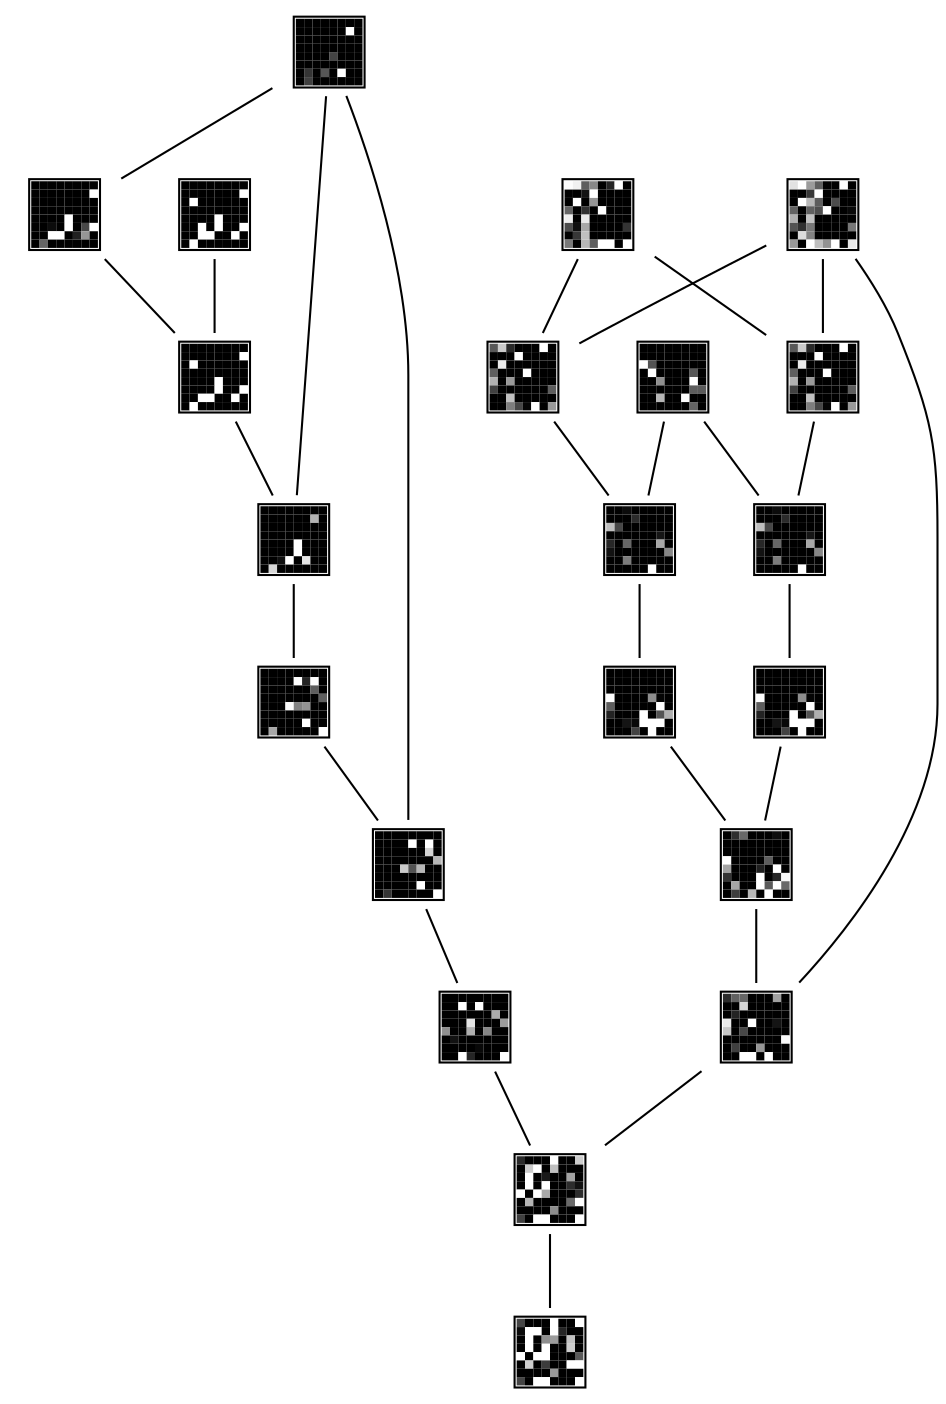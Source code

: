 graph test {
	n0 [shape=none,margin=none,label=<<table border="1" cellborder="0" cellspacing="0"><tr><td bgcolor="#000000"></td><td bgcolor="#000000"></td><td bgcolor="#000000"></td><td bgcolor="#000000"></td><td bgcolor="#000000"></td><td bgcolor="#000000"></td><td bgcolor="#000000"></td><td bgcolor="#000000"></td></tr><tr><td bgcolor="#000000"></td><td bgcolor="#000000"></td><td bgcolor="#000000"></td><td bgcolor="#000000"></td><td bgcolor="#000000"></td><td bgcolor="#000000"></td><td bgcolor="#ffffff"></td><td bgcolor="#000000"></td></tr><tr><td bgcolor="#000000"></td><td bgcolor="#000000"></td><td bgcolor="#000000"></td><td bgcolor="#000000"></td><td bgcolor="#000000"></td><td bgcolor="#000000"></td><td bgcolor="#000000"></td><td bgcolor="#000000"></td></tr><tr><td bgcolor="#000000"></td><td bgcolor="#000000"></td><td bgcolor="#000000"></td><td bgcolor="#000000"></td><td bgcolor="#000000"></td><td bgcolor="#000000"></td><td bgcolor="#000000"></td><td bgcolor="#000000"></td></tr><tr><td bgcolor="#000000"></td><td bgcolor="#000000"></td><td bgcolor="#000000"></td><td bgcolor="#000000"></td><td bgcolor="#444444"></td><td bgcolor="#000000"></td><td bgcolor="#000000"></td><td bgcolor="#000000"></td></tr><tr><td bgcolor="#000000"></td><td bgcolor="#000000"></td><td bgcolor="#000000"></td><td bgcolor="#000000"></td><td bgcolor="#000000"></td><td bgcolor="#000000"></td><td bgcolor="#000000"></td><td bgcolor="#000000"></td></tr><tr><td bgcolor="#000000"></td><td bgcolor="#353535"></td><td bgcolor="#000000"></td><td bgcolor="#565656"></td><td bgcolor="#000000"></td><td bgcolor="#ffffff"></td><td bgcolor="#000000"></td><td bgcolor="#000000"></td></tr><tr><td bgcolor="#000000"></td><td bgcolor="#404040"></td><td bgcolor="#000000"></td><td bgcolor="#000000"></td><td bgcolor="#000000"></td><td bgcolor="#000000"></td><td bgcolor="#000000"></td><td bgcolor="#000000"></td></tr></table>>];
	n1 [shape=none,margin=none,label=<<table border="1" cellborder="0" cellspacing="0"><tr><td bgcolor="#000000"></td><td bgcolor="#000000"></td><td bgcolor="#000000"></td><td bgcolor="#000000"></td><td bgcolor="#000000"></td><td bgcolor="#000000"></td><td bgcolor="#000000"></td><td bgcolor="#000000"></td></tr><tr><td bgcolor="#000000"></td><td bgcolor="#000000"></td><td bgcolor="#000000"></td><td bgcolor="#000000"></td><td bgcolor="#000000"></td><td bgcolor="#000000"></td><td bgcolor="#000000"></td><td bgcolor="#ffffff"></td></tr><tr><td bgcolor="#000000"></td><td bgcolor="#ffffff"></td><td bgcolor="#000000"></td><td bgcolor="#000000"></td><td bgcolor="#000000"></td><td bgcolor="#000000"></td><td bgcolor="#000000"></td><td bgcolor="#000000"></td></tr><tr><td bgcolor="#000000"></td><td bgcolor="#000000"></td><td bgcolor="#000000"></td><td bgcolor="#000000"></td><td bgcolor="#000000"></td><td bgcolor="#000000"></td><td bgcolor="#000000"></td><td bgcolor="#000000"></td></tr><tr><td bgcolor="#000000"></td><td bgcolor="#000000"></td><td bgcolor="#000000"></td><td bgcolor="#000000"></td><td bgcolor="#ffffff"></td><td bgcolor="#000000"></td><td bgcolor="#000000"></td><td bgcolor="#000000"></td></tr><tr><td bgcolor="#000000"></td><td bgcolor="#000000"></td><td bgcolor="#ffffff"></td><td bgcolor="#000000"></td><td bgcolor="#ffffff"></td><td bgcolor="#000000"></td><td bgcolor="#000000"></td><td bgcolor="#ffffff"></td></tr><tr><td bgcolor="#000000"></td><td bgcolor="#000000"></td><td bgcolor="#ffffff"></td><td bgcolor="#ffffff"></td><td bgcolor="#000000"></td><td bgcolor="#000000"></td><td bgcolor="#ffffff"></td><td bgcolor="#000000"></td></tr><tr><td bgcolor="#000000"></td><td bgcolor="#ffffff"></td><td bgcolor="#000000"></td><td bgcolor="#000000"></td><td bgcolor="#000000"></td><td bgcolor="#000000"></td><td bgcolor="#000000"></td><td bgcolor="#000000"></td></tr></table>>];
	n2 [shape=none,margin=none,label=<<table border="1" cellborder="0" cellspacing="0"><tr><td bgcolor="#000000"></td><td bgcolor="#000000"></td><td bgcolor="#000000"></td><td bgcolor="#000000"></td><td bgcolor="#000000"></td><td bgcolor="#000000"></td><td bgcolor="#000000"></td><td bgcolor="#000000"></td></tr><tr><td bgcolor="#000000"></td><td bgcolor="#000000"></td><td bgcolor="#000000"></td><td bgcolor="#000000"></td><td bgcolor="#000000"></td><td bgcolor="#000000"></td><td bgcolor="#000000"></td><td bgcolor="#ffffff"></td></tr><tr><td bgcolor="#000000"></td><td bgcolor="#000000"></td><td bgcolor="#000000"></td><td bgcolor="#000000"></td><td bgcolor="#000000"></td><td bgcolor="#000000"></td><td bgcolor="#000000"></td><td bgcolor="#000000"></td></tr><tr><td bgcolor="#000000"></td><td bgcolor="#000000"></td><td bgcolor="#000000"></td><td bgcolor="#000000"></td><td bgcolor="#000000"></td><td bgcolor="#000000"></td><td bgcolor="#000000"></td><td bgcolor="#000000"></td></tr><tr><td bgcolor="#000000"></td><td bgcolor="#000000"></td><td bgcolor="#000000"></td><td bgcolor="#000000"></td><td bgcolor="#ffffff"></td><td bgcolor="#000000"></td><td bgcolor="#000000"></td><td bgcolor="#000000"></td></tr><tr><td bgcolor="#000000"></td><td bgcolor="#000000"></td><td bgcolor="#0c0c0c"></td><td bgcolor="#000000"></td><td bgcolor="#ffffff"></td><td bgcolor="#000000"></td><td bgcolor="#494949"></td><td bgcolor="#ffffff"></td></tr><tr><td bgcolor="#000000"></td><td bgcolor="#000000"></td><td bgcolor="#ffffff"></td><td bgcolor="#ffffff"></td><td bgcolor="#000000"></td><td bgcolor="#212121"></td><td bgcolor="#969696"></td><td bgcolor="#000000"></td></tr><tr><td bgcolor="#000000"></td><td bgcolor="#656565"></td><td bgcolor="#000000"></td><td bgcolor="#000000"></td><td bgcolor="#000000"></td><td bgcolor="#000000"></td><td bgcolor="#000000"></td><td bgcolor="#000000"></td></tr></table>>];
	n3 [shape=none,margin=none,label=<<table border="1" cellborder="0" cellspacing="0"><tr><td bgcolor="#000000"></td><td bgcolor="#000000"></td><td bgcolor="#000000"></td><td bgcolor="#000000"></td><td bgcolor="#000000"></td><td bgcolor="#000000"></td><td bgcolor="#000000"></td><td bgcolor="#000000"></td></tr><tr><td bgcolor="#000000"></td><td bgcolor="#000000"></td><td bgcolor="#000000"></td><td bgcolor="#000000"></td><td bgcolor="#000000"></td><td bgcolor="#000000"></td><td bgcolor="#000000"></td><td bgcolor="#ffffff"></td></tr><tr><td bgcolor="#000000"></td><td bgcolor="#ffffff"></td><td bgcolor="#000000"></td><td bgcolor="#000000"></td><td bgcolor="#000000"></td><td bgcolor="#000000"></td><td bgcolor="#000000"></td><td bgcolor="#000000"></td></tr><tr><td bgcolor="#000000"></td><td bgcolor="#000000"></td><td bgcolor="#000000"></td><td bgcolor="#000000"></td><td bgcolor="#000000"></td><td bgcolor="#000000"></td><td bgcolor="#000000"></td><td bgcolor="#000000"></td></tr><tr><td bgcolor="#000000"></td><td bgcolor="#000000"></td><td bgcolor="#000000"></td><td bgcolor="#000000"></td><td bgcolor="#ffffff"></td><td bgcolor="#000000"></td><td bgcolor="#000000"></td><td bgcolor="#000000"></td></tr><tr><td bgcolor="#000000"></td><td bgcolor="#000000"></td><td bgcolor="#000000"></td><td bgcolor="#000000"></td><td bgcolor="#ffffff"></td><td bgcolor="#000000"></td><td bgcolor="#000000"></td><td bgcolor="#ffffff"></td></tr><tr><td bgcolor="#000000"></td><td bgcolor="#000000"></td><td bgcolor="#ffffff"></td><td bgcolor="#ffffff"></td><td bgcolor="#000000"></td><td bgcolor="#000000"></td><td bgcolor="#ffffff"></td><td bgcolor="#000000"></td></tr><tr><td bgcolor="#000000"></td><td bgcolor="#ffffff"></td><td bgcolor="#000000"></td><td bgcolor="#000000"></td><td bgcolor="#000000"></td><td bgcolor="#000000"></td><td bgcolor="#000000"></td><td bgcolor="#000000"></td></tr></table>>];
	n4 [shape=none,margin=none,label=<<table border="1" cellborder="0" cellspacing="0"><tr><td bgcolor="#000000"></td><td bgcolor="#000000"></td><td bgcolor="#000000"></td><td bgcolor="#000000"></td><td bgcolor="#000000"></td><td bgcolor="#000000"></td><td bgcolor="#000000"></td><td bgcolor="#000000"></td></tr><tr><td bgcolor="#000000"></td><td bgcolor="#000000"></td><td bgcolor="#000000"></td><td bgcolor="#000000"></td><td bgcolor="#000000"></td><td bgcolor="#000000"></td><td bgcolor="#b3b3b3"></td><td bgcolor="#000000"></td></tr><tr><td bgcolor="#000000"></td><td bgcolor="#000000"></td><td bgcolor="#000000"></td><td bgcolor="#000000"></td><td bgcolor="#000000"></td><td bgcolor="#000000"></td><td bgcolor="#000000"></td><td bgcolor="#000000"></td></tr><tr><td bgcolor="#000000"></td><td bgcolor="#000000"></td><td bgcolor="#000000"></td><td bgcolor="#000000"></td><td bgcolor="#000000"></td><td bgcolor="#000000"></td><td bgcolor="#000000"></td><td bgcolor="#000000"></td></tr><tr><td bgcolor="#000000"></td><td bgcolor="#000000"></td><td bgcolor="#000000"></td><td bgcolor="#000000"></td><td bgcolor="#ffffff"></td><td bgcolor="#000000"></td><td bgcolor="#000000"></td><td bgcolor="#000000"></td></tr><tr><td bgcolor="#000000"></td><td bgcolor="#000000"></td><td bgcolor="#000000"></td><td bgcolor="#000000"></td><td bgcolor="#ffffff"></td><td bgcolor="#000000"></td><td bgcolor="#000000"></td><td bgcolor="#000000"></td></tr><tr><td bgcolor="#000000"></td><td bgcolor="#000000"></td><td bgcolor="#0f0f0f"></td><td bgcolor="#ffffff"></td><td bgcolor="#000000"></td><td bgcolor="#e5e5e5"></td><td bgcolor="#000000"></td><td bgcolor="#000000"></td></tr><tr><td bgcolor="#000000"></td><td bgcolor="#d6d6d6"></td><td bgcolor="#000000"></td><td bgcolor="#000000"></td><td bgcolor="#000000"></td><td bgcolor="#000000"></td><td bgcolor="#000000"></td><td bgcolor="#000000"></td></tr></table>>];
	n5 [shape=none,margin=none,label=<<table border="1" cellborder="0" cellspacing="0"><tr><td bgcolor="#000000"></td><td bgcolor="#000000"></td><td bgcolor="#000000"></td><td bgcolor="#000000"></td><td bgcolor="#000000"></td><td bgcolor="#000000"></td><td bgcolor="#000000"></td><td bgcolor="#000000"></td></tr><tr><td bgcolor="#000000"></td><td bgcolor="#000000"></td><td bgcolor="#000000"></td><td bgcolor="#000000"></td><td bgcolor="#ffffff"></td><td bgcolor="#242424"></td><td bgcolor="#ffffff"></td><td bgcolor="#000000"></td></tr><tr><td bgcolor="#000000"></td><td bgcolor="#000000"></td><td bgcolor="#000000"></td><td bgcolor="#000000"></td><td bgcolor="#000000"></td><td bgcolor="#000000"></td><td bgcolor="#5e5e5e"></td><td bgcolor="#000000"></td></tr><tr><td bgcolor="#000000"></td><td bgcolor="#000000"></td><td bgcolor="#000000"></td><td bgcolor="#000000"></td><td bgcolor="#000000"></td><td bgcolor="#000000"></td><td bgcolor="#000000"></td><td bgcolor="#606060"></td></tr><tr><td bgcolor="#000000"></td><td bgcolor="#000000"></td><td bgcolor="#000000"></td><td bgcolor="#fafafa"></td><td bgcolor="#818181"></td><td bgcolor="#939393"></td><td bgcolor="#000000"></td><td bgcolor="#000000"></td></tr><tr><td bgcolor="#000000"></td><td bgcolor="#000000"></td><td bgcolor="#000000"></td><td bgcolor="#000000"></td><td bgcolor="#000000"></td><td bgcolor="#000000"></td><td bgcolor="#000000"></td><td bgcolor="#000000"></td></tr><tr><td bgcolor="#000000"></td><td bgcolor="#000000"></td><td bgcolor="#000000"></td><td bgcolor="#000000"></td><td bgcolor="#000000"></td><td bgcolor="#ffffff"></td><td bgcolor="#000000"></td><td bgcolor="#000000"></td></tr><tr><td bgcolor="#000000"></td><td bgcolor="#a8a8a8"></td><td bgcolor="#000000"></td><td bgcolor="#000000"></td><td bgcolor="#000000"></td><td bgcolor="#000000"></td><td bgcolor="#000000"></td><td bgcolor="#ffffff"></td></tr></table>>];
	n6 [shape=none,margin=none,label=<<table border="1" cellborder="0" cellspacing="0"><tr><td bgcolor="#000000"></td><td bgcolor="#000000"></td><td bgcolor="#000000"></td><td bgcolor="#000000"></td><td bgcolor="#000000"></td><td bgcolor="#000000"></td><td bgcolor="#000000"></td><td bgcolor="#000000"></td></tr><tr><td bgcolor="#000000"></td><td bgcolor="#000000"></td><td bgcolor="#000000"></td><td bgcolor="#000000"></td><td bgcolor="#ffffff"></td><td bgcolor="#010101"></td><td bgcolor="#ffffff"></td><td bgcolor="#000000"></td></tr><tr><td bgcolor="#000000"></td><td bgcolor="#000000"></td><td bgcolor="#000000"></td><td bgcolor="#000000"></td><td bgcolor="#000000"></td><td bgcolor="#000000"></td><td bgcolor="#d3d3d3"></td><td bgcolor="#000000"></td></tr><tr><td bgcolor="#000000"></td><td bgcolor="#000000"></td><td bgcolor="#000000"></td><td bgcolor="#000000"></td><td bgcolor="#000000"></td><td bgcolor="#000000"></td><td bgcolor="#000000"></td><td bgcolor="#b6b6b6"></td></tr><tr><td bgcolor="#000000"></td><td bgcolor="#000000"></td><td bgcolor="#000000"></td><td bgcolor="#cacaca"></td><td bgcolor="#535353"></td><td bgcolor="#b6b6b6"></td><td bgcolor="#000000"></td><td bgcolor="#000000"></td></tr><tr><td bgcolor="#000000"></td><td bgcolor="#000000"></td><td bgcolor="#000000"></td><td bgcolor="#000000"></td><td bgcolor="#000000"></td><td bgcolor="#000000"></td><td bgcolor="#000000"></td><td bgcolor="#000000"></td></tr><tr><td bgcolor="#000000"></td><td bgcolor="#000000"></td><td bgcolor="#000000"></td><td bgcolor="#000000"></td><td bgcolor="#000000"></td><td bgcolor="#ffffff"></td><td bgcolor="#000000"></td><td bgcolor="#000000"></td></tr><tr><td bgcolor="#000000"></td><td bgcolor="#353535"></td><td bgcolor="#000000"></td><td bgcolor="#000000"></td><td bgcolor="#000000"></td><td bgcolor="#000000"></td><td bgcolor="#000000"></td><td bgcolor="#ffffff"></td></tr></table>>];
	n7 [shape=none,margin=none,label=<<table border="1" cellborder="0" cellspacing="0"><tr><td bgcolor="#000000"></td><td bgcolor="#000000"></td><td bgcolor="#000000"></td><td bgcolor="#000000"></td><td bgcolor="#000000"></td><td bgcolor="#000000"></td><td bgcolor="#000000"></td><td bgcolor="#000000"></td></tr><tr><td bgcolor="#000000"></td><td bgcolor="#000000"></td><td bgcolor="#ffffff"></td><td bgcolor="#000000"></td><td bgcolor="#ffffff"></td><td bgcolor="#000000"></td><td bgcolor="#000000"></td><td bgcolor="#000000"></td></tr><tr><td bgcolor="#000000"></td><td bgcolor="#000000"></td><td bgcolor="#000000"></td><td bgcolor="#000000"></td><td bgcolor="#000000"></td><td bgcolor="#000000"></td><td bgcolor="#aaaaaa"></td><td bgcolor="#000000"></td></tr><tr><td bgcolor="#000000"></td><td bgcolor="#000000"></td><td bgcolor="#000000"></td><td bgcolor="#e3e3e3"></td><td bgcolor="#000000"></td><td bgcolor="#000000"></td><td bgcolor="#000000"></td><td bgcolor="#9c9c9c"></td></tr><tr><td bgcolor="#909090"></td><td bgcolor="#000000"></td><td bgcolor="#000000"></td><td bgcolor="#aeaeae"></td><td bgcolor="#000000"></td><td bgcolor="#868686"></td><td bgcolor="#000000"></td><td bgcolor="#000000"></td></tr><tr><td bgcolor="#000000"></td><td bgcolor="#121212"></td><td bgcolor="#000000"></td><td bgcolor="#000000"></td><td bgcolor="#000000"></td><td bgcolor="#000000"></td><td bgcolor="#000000"></td><td bgcolor="#000000"></td></tr><tr><td bgcolor="#000000"></td><td bgcolor="#000000"></td><td bgcolor="#000000"></td><td bgcolor="#000000"></td><td bgcolor="#080808"></td><td bgcolor="#000000"></td><td bgcolor="#000000"></td><td bgcolor="#000000"></td></tr><tr><td bgcolor="#000000"></td><td bgcolor="#000000"></td><td bgcolor="#ffffff"></td><td bgcolor="#262626"></td><td bgcolor="#000000"></td><td bgcolor="#000000"></td><td bgcolor="#000000"></td><td bgcolor="#ffffff"></td></tr></table>>];
	n8 [shape=none,margin=none,label=<<table border="1" cellborder="0" cellspacing="0"><tr><td bgcolor="#e2e2e2"></td><td bgcolor="#ffffff"></td><td bgcolor="#9b9b9b"></td><td bgcolor="#5f5f5f"></td><td bgcolor="#000000"></td><td bgcolor="#000000"></td><td bgcolor="#ffffff"></td><td bgcolor="#000000"></td></tr><tr><td bgcolor="#000000"></td><td bgcolor="#000000"></td><td bgcolor="#373737"></td><td bgcolor="#ffffff"></td><td bgcolor="#000000"></td><td bgcolor="#000000"></td><td bgcolor="#000000"></td><td bgcolor="#000000"></td></tr><tr><td bgcolor="#000000"></td><td bgcolor="#ffffff"></td><td bgcolor="#b9b9b9"></td><td bgcolor="#5d5d5d"></td><td bgcolor="#000000"></td><td bgcolor="#4c4c4c"></td><td bgcolor="#000000"></td><td bgcolor="#000000"></td></tr><tr><td bgcolor="#636363"></td><td bgcolor="#000000"></td><td bgcolor="#616161"></td><td bgcolor="#4e4e4e"></td><td bgcolor="#ffffff"></td><td bgcolor="#000000"></td><td bgcolor="#000000"></td><td bgcolor="#080808"></td></tr><tr><td bgcolor="#b1b1b1"></td><td bgcolor="#000000"></td><td bgcolor="#c2c2c2"></td><td bgcolor="#000000"></td><td bgcolor="#000000"></td><td bgcolor="#000000"></td><td bgcolor="#000000"></td><td bgcolor="#000000"></td></tr><tr><td bgcolor="#535353"></td><td bgcolor="#303030"></td><td bgcolor="#777777"></td><td bgcolor="#000000"></td><td bgcolor="#000000"></td><td bgcolor="#000000"></td><td bgcolor="#000000"></td><td bgcolor="#777777"></td></tr><tr><td bgcolor="#000000"></td><td bgcolor="#dcdcdc"></td><td bgcolor="#838383"></td><td bgcolor="#000000"></td><td bgcolor="#000000"></td><td bgcolor="#000000"></td><td bgcolor="#000000"></td><td bgcolor="#000000"></td></tr><tr><td bgcolor="#999999"></td><td bgcolor="#000000"></td><td bgcolor="#ffffff"></td><td bgcolor="#bebebe"></td><td bgcolor="#929292"></td><td bgcolor="#ffffff"></td><td bgcolor="#000000"></td><td bgcolor="#e8e8e8"></td></tr></table>>];
	n9 [shape=none,margin=none,label=<<table border="1" cellborder="0" cellspacing="0"><tr><td bgcolor="#000000"></td><td bgcolor="#000000"></td><td bgcolor="#000000"></td><td bgcolor="#000000"></td><td bgcolor="#000000"></td><td bgcolor="#000000"></td><td bgcolor="#000000"></td><td bgcolor="#000000"></td></tr><tr><td bgcolor="#000000"></td><td bgcolor="#000000"></td><td bgcolor="#000000"></td><td bgcolor="#000000"></td><td bgcolor="#000000"></td><td bgcolor="#000000"></td><td bgcolor="#000000"></td><td bgcolor="#000000"></td></tr><tr><td bgcolor="#ffffff"></td><td bgcolor="#535353"></td><td bgcolor="#000000"></td><td bgcolor="#000000"></td><td bgcolor="#000000"></td><td bgcolor="#000000"></td><td bgcolor="#000000"></td><td bgcolor="#000000"></td></tr><tr><td bgcolor="#000000"></td><td bgcolor="#ffffff"></td><td bgcolor="#000000"></td><td bgcolor="#000000"></td><td bgcolor="#000000"></td><td bgcolor="#000000"></td><td bgcolor="#575757"></td><td bgcolor="#000000"></td></tr><tr><td bgcolor="#000000"></td><td bgcolor="#000000"></td><td bgcolor="#909090"></td><td bgcolor="#000000"></td><td bgcolor="#000000"></td><td bgcolor="#000000"></td><td bgcolor="#ffffff"></td><td bgcolor="#000000"></td></tr><tr><td bgcolor="#000000"></td><td bgcolor="#000000"></td><td bgcolor="#000000"></td><td bgcolor="#000000"></td><td bgcolor="#000000"></td><td bgcolor="#000000"></td><td bgcolor="#5d5d5d"></td><td bgcolor="#5a5a5a"></td></tr><tr><td bgcolor="#000000"></td><td bgcolor="#000000"></td><td bgcolor="#b6b6b6"></td><td bgcolor="#000000"></td><td bgcolor="#000000"></td><td bgcolor="#ffffff"></td><td bgcolor="#000000"></td><td bgcolor="#000000"></td></tr><tr><td bgcolor="#000000"></td><td bgcolor="#000000"></td><td bgcolor="#000000"></td><td bgcolor="#000000"></td><td bgcolor="#000000"></td><td bgcolor="#000000"></td><td bgcolor="#646464"></td><td bgcolor="#000000"></td></tr></table>>];
	n10 [shape=none,margin=none,label=<<table border="1" cellborder="0" cellspacing="0"><tr><td bgcolor="#fcfcfc"></td><td bgcolor="#f0f0f0"></td><td bgcolor="#5e5e5e"></td><td bgcolor="#888888"></td><td bgcolor="#000000"></td><td bgcolor="#242424"></td><td bgcolor="#ffffff"></td><td bgcolor="#000000"></td></tr><tr><td bgcolor="#000000"></td><td bgcolor="#000000"></td><td bgcolor="#121212"></td><td bgcolor="#ffffff"></td><td bgcolor="#000000"></td><td bgcolor="#000000"></td><td bgcolor="#000000"></td><td bgcolor="#000000"></td></tr><tr><td bgcolor="#000000"></td><td bgcolor="#ffffff"></td><td bgcolor="#000000"></td><td bgcolor="#969696"></td><td bgcolor="#000000"></td><td bgcolor="#000000"></td><td bgcolor="#000000"></td><td bgcolor="#000000"></td></tr><tr><td bgcolor="#656565"></td><td bgcolor="#000000"></td><td bgcolor="#313131"></td><td bgcolor="#000000"></td><td bgcolor="#ffffff"></td><td bgcolor="#000000"></td><td bgcolor="#000000"></td><td bgcolor="#000000"></td></tr><tr><td bgcolor="#eeeeee"></td><td bgcolor="#000000"></td><td bgcolor="#eaeaea"></td><td bgcolor="#000000"></td><td bgcolor="#000000"></td><td bgcolor="#000000"></td><td bgcolor="#000000"></td><td bgcolor="#000000"></td></tr><tr><td bgcolor="#4b4b4b"></td><td bgcolor="#0e0e0e"></td><td bgcolor="#a8a8a8"></td><td bgcolor="#000000"></td><td bgcolor="#000000"></td><td bgcolor="#000000"></td><td bgcolor="#000000"></td><td bgcolor="#343434"></td></tr><tr><td bgcolor="#000000"></td><td bgcolor="#373737"></td><td bgcolor="#c0c0c0"></td><td bgcolor="#000000"></td><td bgcolor="#000000"></td><td bgcolor="#000000"></td><td bgcolor="#000000"></td><td bgcolor="#000000"></td></tr><tr><td bgcolor="#787878"></td><td bgcolor="#000000"></td><td bgcolor="#b7b7b7"></td><td bgcolor="#5d5d5d"></td><td bgcolor="#ffffff"></td><td bgcolor="#ffffff"></td><td bgcolor="#000000"></td><td bgcolor="#ffffff"></td></tr></table>>];
	n11 [shape=none,margin=none,label=<<table border="1" cellborder="0" cellspacing="0"><tr><td bgcolor="#585858"></td><td bgcolor="#cacaca"></td><td bgcolor="#282828"></td><td bgcolor="#000000"></td><td bgcolor="#000000"></td><td bgcolor="#000000"></td><td bgcolor="#ffffff"></td><td bgcolor="#000000"></td></tr><tr><td bgcolor="#000000"></td><td bgcolor="#000000"></td><td bgcolor="#000000"></td><td bgcolor="#ffffff"></td><td bgcolor="#000000"></td><td bgcolor="#000000"></td><td bgcolor="#000000"></td><td bgcolor="#000000"></td></tr><tr><td bgcolor="#000000"></td><td bgcolor="#ececec"></td><td bgcolor="#000000"></td><td bgcolor="#000000"></td><td bgcolor="#000000"></td><td bgcolor="#000000"></td><td bgcolor="#000000"></td><td bgcolor="#000000"></td></tr><tr><td bgcolor="#5f5f5f"></td><td bgcolor="#000000"></td><td bgcolor="#000000"></td><td bgcolor="#000000"></td><td bgcolor="#ffffff"></td><td bgcolor="#000000"></td><td bgcolor="#000000"></td><td bgcolor="#000000"></td></tr><tr><td bgcolor="#b2b2b2"></td><td bgcolor="#000000"></td><td bgcolor="#999999"></td><td bgcolor="#000000"></td><td bgcolor="#000000"></td><td bgcolor="#000000"></td><td bgcolor="#000000"></td><td bgcolor="#000000"></td></tr><tr><td bgcolor="#424242"></td><td bgcolor="#000000"></td><td bgcolor="#000000"></td><td bgcolor="#000000"></td><td bgcolor="#000000"></td><td bgcolor="#000000"></td><td bgcolor="#000000"></td><td bgcolor="#5d5d5d"></td></tr><tr><td bgcolor="#000000"></td><td bgcolor="#000000"></td><td bgcolor="#c0c0c0"></td><td bgcolor="#000000"></td><td bgcolor="#000000"></td><td bgcolor="#000000"></td><td bgcolor="#000000"></td><td bgcolor="#000000"></td></tr><tr><td bgcolor="#000000"></td><td bgcolor="#000000"></td><td bgcolor="#7e7e7e"></td><td bgcolor="#464646"></td><td bgcolor="#050505"></td><td bgcolor="#ffffff"></td><td bgcolor="#000000"></td><td bgcolor="#999999"></td></tr></table>>];
	n12 [shape=none,margin=none,label=<<table border="1" cellborder="0" cellspacing="0"><tr><td bgcolor="#000000"></td><td bgcolor="#000000"></td><td bgcolor="#0b0b0b"></td><td bgcolor="#000000"></td><td bgcolor="#000000"></td><td bgcolor="#000000"></td><td bgcolor="#000000"></td><td bgcolor="#000000"></td></tr><tr><td bgcolor="#000000"></td><td bgcolor="#000000"></td><td bgcolor="#000000"></td><td bgcolor="#2b2b2b"></td><td bgcolor="#000000"></td><td bgcolor="#000000"></td><td bgcolor="#000000"></td><td bgcolor="#000000"></td></tr><tr><td bgcolor="#bebebe"></td><td bgcolor="#474747"></td><td bgcolor="#000000"></td><td bgcolor="#000000"></td><td bgcolor="#000000"></td><td bgcolor="#000000"></td><td bgcolor="#000000"></td><td bgcolor="#000000"></td></tr><tr><td bgcolor="#000000"></td><td bgcolor="#000000"></td><td bgcolor="#000000"></td><td bgcolor="#000000"></td><td bgcolor="#000000"></td><td bgcolor="#000000"></td><td bgcolor="#161616"></td><td bgcolor="#000000"></td></tr><tr><td bgcolor="#272727"></td><td bgcolor="#000000"></td><td bgcolor="#676767"></td><td bgcolor="#000000"></td><td bgcolor="#000000"></td><td bgcolor="#000000"></td><td bgcolor="#a7a7a7"></td><td bgcolor="#000000"></td></tr><tr><td bgcolor="#121212"></td><td bgcolor="#000000"></td><td bgcolor="#000000"></td><td bgcolor="#000000"></td><td bgcolor="#000000"></td><td bgcolor="#000000"></td><td bgcolor="#000000"></td><td bgcolor="#878787"></td></tr><tr><td bgcolor="#000000"></td><td bgcolor="#000000"></td><td bgcolor="#7c7c7c"></td><td bgcolor="#000000"></td><td bgcolor="#000000"></td><td bgcolor="#000000"></td><td bgcolor="#000000"></td><td bgcolor="#000000"></td></tr><tr><td bgcolor="#000000"></td><td bgcolor="#000000"></td><td bgcolor="#000000"></td><td bgcolor="#000000"></td><td bgcolor="#000000"></td><td bgcolor="#ffffff"></td><td bgcolor="#000000"></td><td bgcolor="#000000"></td></tr></table>>];
	n13 [shape=none,margin=none,label=<<table border="1" cellborder="0" cellspacing="0"><tr><td bgcolor="#000000"></td><td bgcolor="#000000"></td><td bgcolor="#000000"></td><td bgcolor="#000000"></td><td bgcolor="#000000"></td><td bgcolor="#000000"></td><td bgcolor="#000000"></td><td bgcolor="#000000"></td></tr><tr><td bgcolor="#000000"></td><td bgcolor="#000000"></td><td bgcolor="#000000"></td><td bgcolor="#000000"></td><td bgcolor="#000000"></td><td bgcolor="#000000"></td><td bgcolor="#000000"></td><td bgcolor="#000000"></td></tr><tr><td bgcolor="#000000"></td><td bgcolor="#000000"></td><td bgcolor="#000000"></td><td bgcolor="#000000"></td><td bgcolor="#000000"></td><td bgcolor="#000000"></td><td bgcolor="#000000"></td><td bgcolor="#000000"></td></tr><tr><td bgcolor="#ffffff"></td><td bgcolor="#000000"></td><td bgcolor="#000000"></td><td bgcolor="#000000"></td><td bgcolor="#000000"></td><td bgcolor="#8f8f8f"></td><td bgcolor="#050505"></td><td bgcolor="#000000"></td></tr><tr><td bgcolor="#5e5e5e"></td><td bgcolor="#000000"></td><td bgcolor="#000000"></td><td bgcolor="#000000"></td><td bgcolor="#000000"></td><td bgcolor="#000000"></td><td bgcolor="#ffffff"></td><td bgcolor="#000000"></td></tr><tr><td bgcolor="#232323"></td><td bgcolor="#000000"></td><td bgcolor="#000000"></td><td bgcolor="#000000"></td><td bgcolor="#ffffff"></td><td bgcolor="#000000"></td><td bgcolor="#545454"></td><td bgcolor="#afafaf"></td></tr><tr><td bgcolor="#000000"></td><td bgcolor="#000000"></td><td bgcolor="#141414"></td><td bgcolor="#080808"></td><td bgcolor="#ffffff"></td><td bgcolor="#ffffff"></td><td bgcolor="#ffffff"></td><td bgcolor="#000000"></td></tr><tr><td bgcolor="#000000"></td><td bgcolor="#000000"></td><td bgcolor="#000000"></td><td bgcolor="#434343"></td><td bgcolor="#000000"></td><td bgcolor="#ffffff"></td><td bgcolor="#000000"></td><td bgcolor="#000000"></td></tr></table>>];
	n14 [shape=none,margin=none,label=<<table border="1" cellborder="0" cellspacing="0"><tr><td bgcolor="#585858"></td><td bgcolor="#cacaca"></td><td bgcolor="#282828"></td><td bgcolor="#000000"></td><td bgcolor="#000000"></td><td bgcolor="#000000"></td><td bgcolor="#ffffff"></td><td bgcolor="#000000"></td></tr><tr><td bgcolor="#000000"></td><td bgcolor="#000000"></td><td bgcolor="#000000"></td><td bgcolor="#ffffff"></td><td bgcolor="#000000"></td><td bgcolor="#000000"></td><td bgcolor="#000000"></td><td bgcolor="#000000"></td></tr><tr><td bgcolor="#000000"></td><td bgcolor="#ececec"></td><td bgcolor="#000000"></td><td bgcolor="#000000"></td><td bgcolor="#000000"></td><td bgcolor="#000000"></td><td bgcolor="#000000"></td><td bgcolor="#000000"></td></tr><tr><td bgcolor="#5f5f5f"></td><td bgcolor="#000000"></td><td bgcolor="#000000"></td><td bgcolor="#000000"></td><td bgcolor="#ffffff"></td><td bgcolor="#000000"></td><td bgcolor="#000000"></td><td bgcolor="#000000"></td></tr><tr><td bgcolor="#b2b2b2"></td><td bgcolor="#000000"></td><td bgcolor="#999999"></td><td bgcolor="#000000"></td><td bgcolor="#000000"></td><td bgcolor="#000000"></td><td bgcolor="#000000"></td><td bgcolor="#000000"></td></tr><tr><td bgcolor="#424242"></td><td bgcolor="#000000"></td><td bgcolor="#000000"></td><td bgcolor="#000000"></td><td bgcolor="#000000"></td><td bgcolor="#000000"></td><td bgcolor="#000000"></td><td bgcolor="#5d5d5d"></td></tr><tr><td bgcolor="#000000"></td><td bgcolor="#000000"></td><td bgcolor="#c0c0c0"></td><td bgcolor="#000000"></td><td bgcolor="#000000"></td><td bgcolor="#000000"></td><td bgcolor="#000000"></td><td bgcolor="#000000"></td></tr><tr><td bgcolor="#000000"></td><td bgcolor="#000000"></td><td bgcolor="#7e7e7e"></td><td bgcolor="#464646"></td><td bgcolor="#050505"></td><td bgcolor="#ffffff"></td><td bgcolor="#000000"></td><td bgcolor="#999999"></td></tr></table>>];
	n15 [shape=none,margin=none,label=<<table border="1" cellborder="0" cellspacing="0"><tr><td bgcolor="#000000"></td><td bgcolor="#000000"></td><td bgcolor="#0b0b0b"></td><td bgcolor="#000000"></td><td bgcolor="#000000"></td><td bgcolor="#000000"></td><td bgcolor="#000000"></td><td bgcolor="#000000"></td></tr><tr><td bgcolor="#000000"></td><td bgcolor="#000000"></td><td bgcolor="#000000"></td><td bgcolor="#2b2b2b"></td><td bgcolor="#000000"></td><td bgcolor="#000000"></td><td bgcolor="#000000"></td><td bgcolor="#000000"></td></tr><tr><td bgcolor="#bebebe"></td><td bgcolor="#474747"></td><td bgcolor="#000000"></td><td bgcolor="#000000"></td><td bgcolor="#000000"></td><td bgcolor="#000000"></td><td bgcolor="#000000"></td><td bgcolor="#000000"></td></tr><tr><td bgcolor="#000000"></td><td bgcolor="#000000"></td><td bgcolor="#000000"></td><td bgcolor="#000000"></td><td bgcolor="#000000"></td><td bgcolor="#000000"></td><td bgcolor="#161616"></td><td bgcolor="#000000"></td></tr><tr><td bgcolor="#272727"></td><td bgcolor="#000000"></td><td bgcolor="#676767"></td><td bgcolor="#000000"></td><td bgcolor="#000000"></td><td bgcolor="#000000"></td><td bgcolor="#a7a7a7"></td><td bgcolor="#000000"></td></tr><tr><td bgcolor="#121212"></td><td bgcolor="#000000"></td><td bgcolor="#000000"></td><td bgcolor="#000000"></td><td bgcolor="#000000"></td><td bgcolor="#000000"></td><td bgcolor="#000000"></td><td bgcolor="#878787"></td></tr><tr><td bgcolor="#000000"></td><td bgcolor="#000000"></td><td bgcolor="#7c7c7c"></td><td bgcolor="#000000"></td><td bgcolor="#000000"></td><td bgcolor="#000000"></td><td bgcolor="#000000"></td><td bgcolor="#000000"></td></tr><tr><td bgcolor="#000000"></td><td bgcolor="#000000"></td><td bgcolor="#000000"></td><td bgcolor="#000000"></td><td bgcolor="#000000"></td><td bgcolor="#ffffff"></td><td bgcolor="#000000"></td><td bgcolor="#000000"></td></tr></table>>];
	n16 [shape=none,margin=none,label=<<table border="1" cellborder="0" cellspacing="0"><tr><td bgcolor="#000000"></td><td bgcolor="#000000"></td><td bgcolor="#000000"></td><td bgcolor="#000000"></td><td bgcolor="#000000"></td><td bgcolor="#000000"></td><td bgcolor="#000000"></td><td bgcolor="#000000"></td></tr><tr><td bgcolor="#000000"></td><td bgcolor="#000000"></td><td bgcolor="#000000"></td><td bgcolor="#000000"></td><td bgcolor="#000000"></td><td bgcolor="#000000"></td><td bgcolor="#000000"></td><td bgcolor="#000000"></td></tr><tr><td bgcolor="#000000"></td><td bgcolor="#000000"></td><td bgcolor="#000000"></td><td bgcolor="#000000"></td><td bgcolor="#000000"></td><td bgcolor="#000000"></td><td bgcolor="#000000"></td><td bgcolor="#000000"></td></tr><tr><td bgcolor="#ffffff"></td><td bgcolor="#000000"></td><td bgcolor="#000000"></td><td bgcolor="#000000"></td><td bgcolor="#000000"></td><td bgcolor="#8f8f8f"></td><td bgcolor="#050505"></td><td bgcolor="#000000"></td></tr><tr><td bgcolor="#5e5e5e"></td><td bgcolor="#000000"></td><td bgcolor="#000000"></td><td bgcolor="#000000"></td><td bgcolor="#000000"></td><td bgcolor="#000000"></td><td bgcolor="#ffffff"></td><td bgcolor="#000000"></td></tr><tr><td bgcolor="#232323"></td><td bgcolor="#000000"></td><td bgcolor="#000000"></td><td bgcolor="#000000"></td><td bgcolor="#ffffff"></td><td bgcolor="#000000"></td><td bgcolor="#545454"></td><td bgcolor="#afafaf"></td></tr><tr><td bgcolor="#000000"></td><td bgcolor="#000000"></td><td bgcolor="#141414"></td><td bgcolor="#080808"></td><td bgcolor="#ffffff"></td><td bgcolor="#ffffff"></td><td bgcolor="#ffffff"></td><td bgcolor="#000000"></td></tr><tr><td bgcolor="#000000"></td><td bgcolor="#000000"></td><td bgcolor="#000000"></td><td bgcolor="#434343"></td><td bgcolor="#000000"></td><td bgcolor="#ffffff"></td><td bgcolor="#000000"></td><td bgcolor="#000000"></td></tr></table>>];
	n17 [shape=none,margin=none,label=<<table border="1" cellborder="0" cellspacing="0"><tr><td bgcolor="#000000"></td><td bgcolor="#2f2f2f"></td><td bgcolor="#686868"></td><td bgcolor="#000000"></td><td bgcolor="#000000"></td><td bgcolor="#000000"></td><td bgcolor="#0e0e0e"></td><td bgcolor="#000000"></td></tr><tr><td bgcolor="#000000"></td><td bgcolor="#000000"></td><td bgcolor="#000000"></td><td bgcolor="#000000"></td><td bgcolor="#000000"></td><td bgcolor="#000000"></td><td bgcolor="#000000"></td><td bgcolor="#000000"></td></tr><tr><td bgcolor="#000000"></td><td bgcolor="#000000"></td><td bgcolor="#000000"></td><td bgcolor="#000000"></td><td bgcolor="#000000"></td><td bgcolor="#000000"></td><td bgcolor="#000000"></td><td bgcolor="#000000"></td></tr><tr><td bgcolor="#ffffff"></td><td bgcolor="#000000"></td><td bgcolor="#000000"></td><td bgcolor="#000000"></td><td bgcolor="#000000"></td><td bgcolor="#5d5d5d"></td><td bgcolor="#000000"></td><td bgcolor="#000000"></td></tr><tr><td bgcolor="#a3a3a3"></td><td bgcolor="#000000"></td><td bgcolor="#000000"></td><td bgcolor="#000000"></td><td bgcolor="#1f1f1f"></td><td bgcolor="#000000"></td><td bgcolor="#ffffff"></td><td bgcolor="#000000"></td></tr><tr><td bgcolor="#343434"></td><td bgcolor="#000000"></td><td bgcolor="#000000"></td><td bgcolor="#000000"></td><td bgcolor="#ffffff"></td><td bgcolor="#000000"></td><td bgcolor="#262626"></td><td bgcolor="#f6f6f6"></td></tr><tr><td bgcolor="#000000"></td><td bgcolor="#a7a7a7"></td><td bgcolor="#000000"></td><td bgcolor="#000000"></td><td bgcolor="#ffffff"></td><td bgcolor="#5a5a5a"></td><td bgcolor="#ffffff"></td><td bgcolor="#696969"></td></tr><tr><td bgcolor="#000000"></td><td bgcolor="#3d3d3d"></td><td bgcolor="#000000"></td><td bgcolor="#b7b7b7"></td><td bgcolor="#000000"></td><td bgcolor="#ffffff"></td><td bgcolor="#000000"></td><td bgcolor="#000000"></td></tr></table>>];
	n18 [shape=none,margin=none,label=<<table border="1" cellborder="0" cellspacing="0"><tr><td bgcolor="#2c2c2c"></td><td bgcolor="#616161"></td><td bgcolor="#676767"></td><td bgcolor="#000000"></td><td bgcolor="#000000"></td><td bgcolor="#000000"></td><td bgcolor="#a0a0a0"></td><td bgcolor="#000000"></td></tr><tr><td bgcolor="#000000"></td><td bgcolor="#000000"></td><td bgcolor="#d4d4d4"></td><td bgcolor="#000000"></td><td bgcolor="#000000"></td><td bgcolor="#000000"></td><td bgcolor="#000000"></td><td bgcolor="#000000"></td></tr><tr><td bgcolor="#000000"></td><td bgcolor="#242424"></td><td bgcolor="#000000"></td><td bgcolor="#000000"></td><td bgcolor="#000000"></td><td bgcolor="#000000"></td><td bgcolor="#000000"></td><td bgcolor="#000000"></td></tr><tr><td bgcolor="#ebebeb"></td><td bgcolor="#000000"></td><td bgcolor="#000000"></td><td bgcolor="#ffffff"></td><td bgcolor="#000000"></td><td bgcolor="#000000"></td><td bgcolor="#141414"></td><td bgcolor="#000000"></td></tr><tr><td bgcolor="#c7c7c7"></td><td bgcolor="#000000"></td><td bgcolor="#474747"></td><td bgcolor="#000000"></td><td bgcolor="#000000"></td><td bgcolor="#000000"></td><td bgcolor="#000000"></td><td bgcolor="#000000"></td></tr><tr><td bgcolor="#000000"></td><td bgcolor="#000000"></td><td bgcolor="#000000"></td><td bgcolor="#000000"></td><td bgcolor="#000000"></td><td bgcolor="#000000"></td><td bgcolor="#000000"></td><td bgcolor="#f9f9f9"></td></tr><tr><td bgcolor="#000000"></td><td bgcolor="#3f3f3f"></td><td bgcolor="#000000"></td><td bgcolor="#000000"></td><td bgcolor="#969696"></td><td bgcolor="#000000"></td><td bgcolor="#000000"></td><td bgcolor="#000000"></td></tr><tr><td bgcolor="#000000"></td><td bgcolor="#000000"></td><td bgcolor="#ffffff"></td><td bgcolor="#ffffff"></td><td bgcolor="#000000"></td><td bgcolor="#ffffff"></td><td bgcolor="#000000"></td><td bgcolor="#000000"></td></tr></table>>];
	n19 [shape=none,margin=none,label=<<table border="1" cellborder="0" cellspacing="0"><tr><td bgcolor="#292929"></td><td bgcolor="#000000"></td><td bgcolor="#000000"></td><td bgcolor="#000000"></td><td bgcolor="#ffffff"></td><td bgcolor="#000000"></td><td bgcolor="#000000"></td><td bgcolor="#cdcdcd"></td></tr><tr><td bgcolor="#000000"></td><td bgcolor="#cccccc"></td><td bgcolor="#ffffff"></td><td bgcolor="#000000"></td><td bgcolor="#c0c0c0"></td><td bgcolor="#000000"></td><td bgcolor="#000000"></td><td bgcolor="#000000"></td></tr><tr><td bgcolor="#000000"></td><td bgcolor="#ffffff"></td><td bgcolor="#000000"></td><td bgcolor="#191919"></td><td bgcolor="#000000"></td><td bgcolor="#000000"></td><td bgcolor="#a2a2a2"></td><td bgcolor="#000000"></td></tr><tr><td bgcolor="#000000"></td><td bgcolor="#ffffff"></td><td bgcolor="#000000"></td><td bgcolor="#ffffff"></td><td bgcolor="#000000"></td><td bgcolor="#000000"></td><td bgcolor="#2d2d2d"></td><td bgcolor="#111111"></td></tr><tr><td bgcolor="#ffffff"></td><td bgcolor="#000000"></td><td bgcolor="#ffffff"></td><td bgcolor="#aaaaaa"></td><td bgcolor="#000000"></td><td bgcolor="#000000"></td><td bgcolor="#000000"></td><td bgcolor="#2d2d2d"></td></tr><tr><td bgcolor="#000000"></td><td bgcolor="#b5b5b5"></td><td bgcolor="#000000"></td><td bgcolor="#000000"></td><td bgcolor="#000000"></td><td bgcolor="#000000"></td><td bgcolor="#6a6a6a"></td><td bgcolor="#ffffff"></td></tr><tr><td bgcolor="#000000"></td><td bgcolor="#000000"></td><td bgcolor="#000000"></td><td bgcolor="#000000"></td><td bgcolor="#8d8d8d"></td><td bgcolor="#000000"></td><td bgcolor="#000000"></td><td bgcolor="#000000"></td></tr><tr><td bgcolor="#404040"></td><td bgcolor="#000000"></td><td bgcolor="#ffffff"></td><td bgcolor="#ffffff"></td><td bgcolor="#000000"></td><td bgcolor="#000000"></td><td bgcolor="#000000"></td><td bgcolor="#ffffff"></td></tr></table>>];
	n20 [shape=none,margin=none,label=<<table border="1" cellborder="0" cellspacing="0"><tr><td bgcolor="#454545"></td><td bgcolor="#000000"></td><td bgcolor="#000000"></td><td bgcolor="#000000"></td><td bgcolor="#ffffff"></td><td bgcolor="#000000"></td><td bgcolor="#000000"></td><td bgcolor="#ffffff"></td></tr><tr><td bgcolor="#0a0a0a"></td><td bgcolor="#ffffff"></td><td bgcolor="#ffffff"></td><td bgcolor="#000000"></td><td bgcolor="#ffffff"></td><td bgcolor="#252525"></td><td bgcolor="#000000"></td><td bgcolor="#000000"></td></tr><tr><td bgcolor="#000000"></td><td bgcolor="#ffffff"></td><td bgcolor="#000000"></td><td bgcolor="#8e8e8e"></td><td bgcolor="#9b9b9b"></td><td bgcolor="#000000"></td><td bgcolor="#c2c2c2"></td><td bgcolor="#000000"></td></tr><tr><td bgcolor="#000000"></td><td bgcolor="#ffffff"></td><td bgcolor="#000000"></td><td bgcolor="#ffffff"></td><td bgcolor="#000000"></td><td bgcolor="#000000"></td><td bgcolor="#cccccc"></td><td bgcolor="#000000"></td></tr><tr><td bgcolor="#ffffff"></td><td bgcolor="#000000"></td><td bgcolor="#ffffff"></td><td bgcolor="#ffffff"></td><td bgcolor="#000000"></td><td bgcolor="#000000"></td><td bgcolor="#000000"></td><td bgcolor="#595959"></td></tr><tr><td bgcolor="#000000"></td><td bgcolor="#cfcfcf"></td><td bgcolor="#000000"></td><td bgcolor="#3c3c3c"></td><td bgcolor="#000000"></td><td bgcolor="#000000"></td><td bgcolor="#ffffff"></td><td bgcolor="#ffffff"></td></tr><tr><td bgcolor="#000000"></td><td bgcolor="#000000"></td><td bgcolor="#000000"></td><td bgcolor="#000000"></td><td bgcolor="#9a9a9a"></td><td bgcolor="#000000"></td><td bgcolor="#000000"></td><td bgcolor="#000000"></td></tr><tr><td bgcolor="#454545"></td><td bgcolor="#000000"></td><td bgcolor="#ffffff"></td><td bgcolor="#ffffff"></td><td bgcolor="#000000"></td><td bgcolor="#000000"></td><td bgcolor="#000000"></td><td bgcolor="#ffffff"></td></tr></table>>];

	n0 -- n2
	n0 -- n4
	n0 -- n6
	n1 -- n3
	n2 -- n3
	n3 -- n4
	n4 -- n5
	n5 -- n6
	n6 -- n7
	n7 -- n19
	n8 -- n11
	n8 -- n14
	n8 -- n18
	n9 -- n12
	n9 -- n15
	n10 -- n11
	n10 -- n14
	n11 -- n12
	n12 -- n13
	n13 -- n17
	n14 -- n15
	n15 -- n16
	n16 -- n17
	n17 -- n18
	n18 -- n19
	n19 -- n20

}
